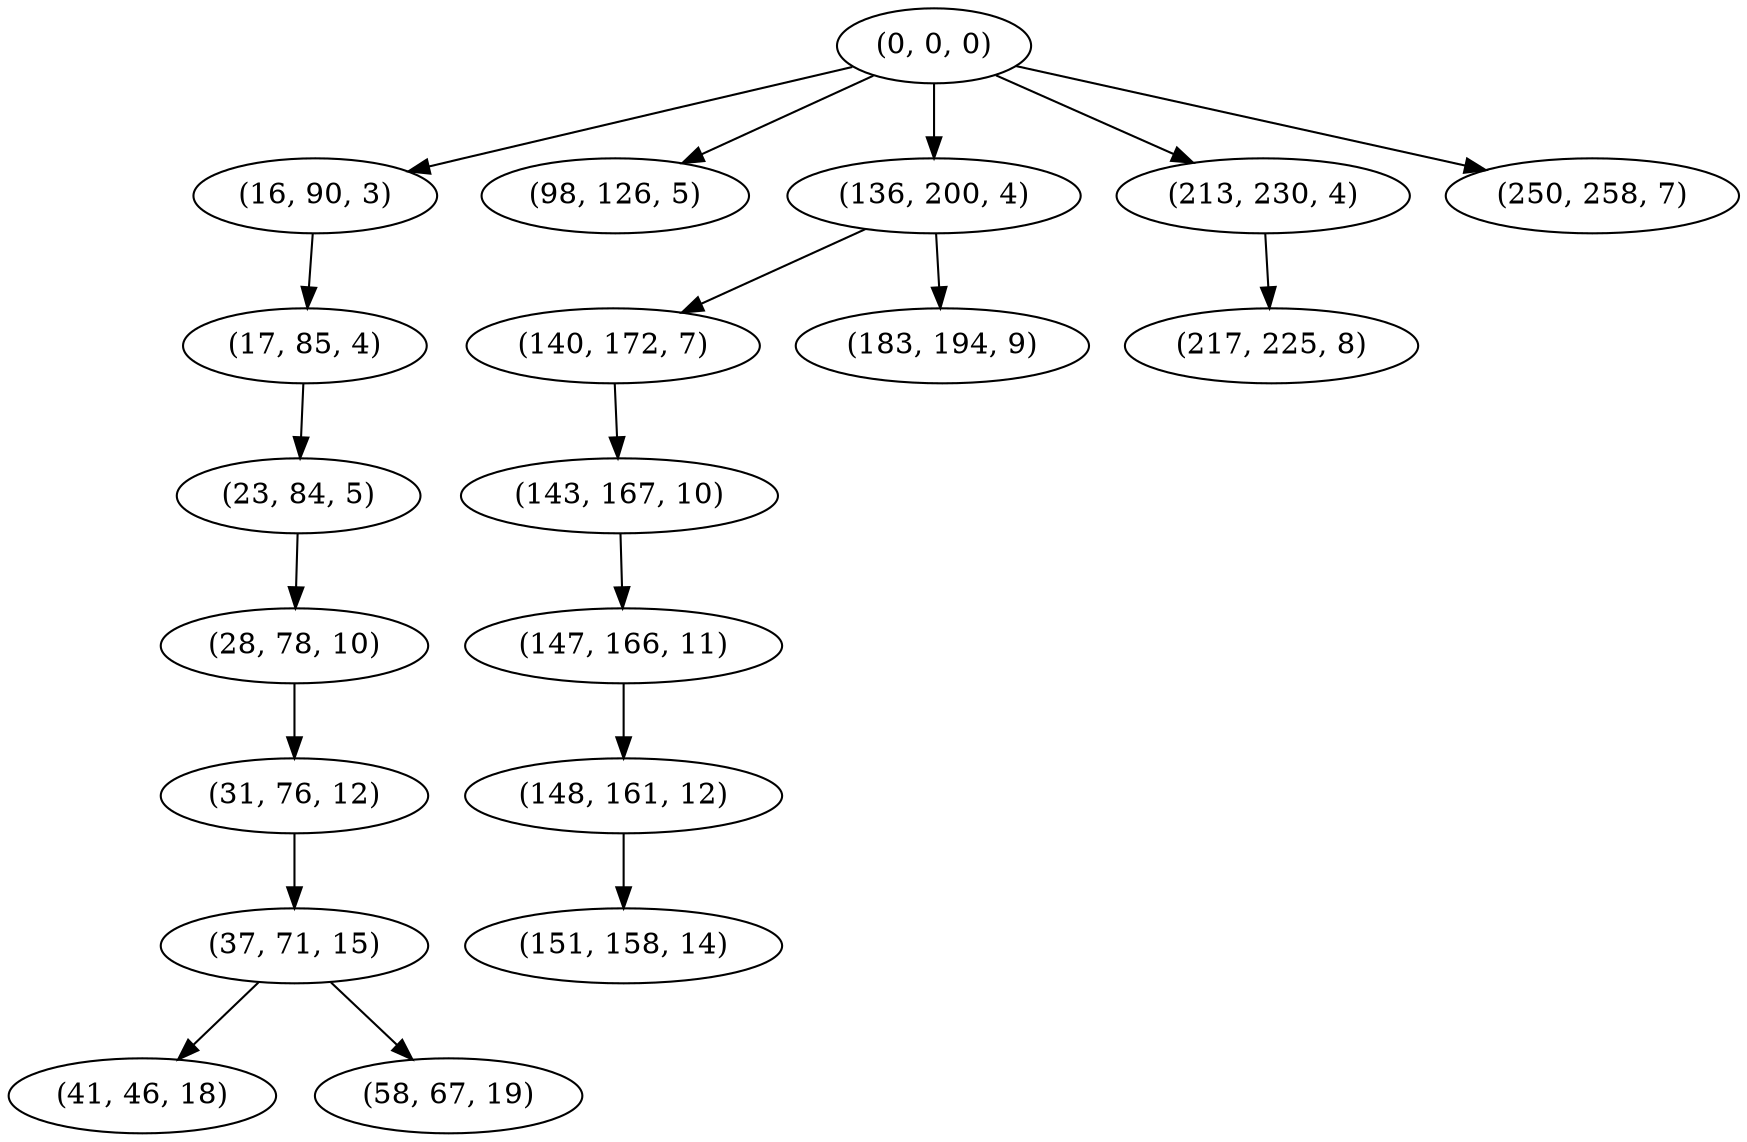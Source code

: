 digraph tree {
    "(0, 0, 0)";
    "(16, 90, 3)";
    "(17, 85, 4)";
    "(23, 84, 5)";
    "(28, 78, 10)";
    "(31, 76, 12)";
    "(37, 71, 15)";
    "(41, 46, 18)";
    "(58, 67, 19)";
    "(98, 126, 5)";
    "(136, 200, 4)";
    "(140, 172, 7)";
    "(143, 167, 10)";
    "(147, 166, 11)";
    "(148, 161, 12)";
    "(151, 158, 14)";
    "(183, 194, 9)";
    "(213, 230, 4)";
    "(217, 225, 8)";
    "(250, 258, 7)";
    "(0, 0, 0)" -> "(16, 90, 3)";
    "(0, 0, 0)" -> "(98, 126, 5)";
    "(0, 0, 0)" -> "(136, 200, 4)";
    "(0, 0, 0)" -> "(213, 230, 4)";
    "(0, 0, 0)" -> "(250, 258, 7)";
    "(16, 90, 3)" -> "(17, 85, 4)";
    "(17, 85, 4)" -> "(23, 84, 5)";
    "(23, 84, 5)" -> "(28, 78, 10)";
    "(28, 78, 10)" -> "(31, 76, 12)";
    "(31, 76, 12)" -> "(37, 71, 15)";
    "(37, 71, 15)" -> "(41, 46, 18)";
    "(37, 71, 15)" -> "(58, 67, 19)";
    "(136, 200, 4)" -> "(140, 172, 7)";
    "(136, 200, 4)" -> "(183, 194, 9)";
    "(140, 172, 7)" -> "(143, 167, 10)";
    "(143, 167, 10)" -> "(147, 166, 11)";
    "(147, 166, 11)" -> "(148, 161, 12)";
    "(148, 161, 12)" -> "(151, 158, 14)";
    "(213, 230, 4)" -> "(217, 225, 8)";
}
